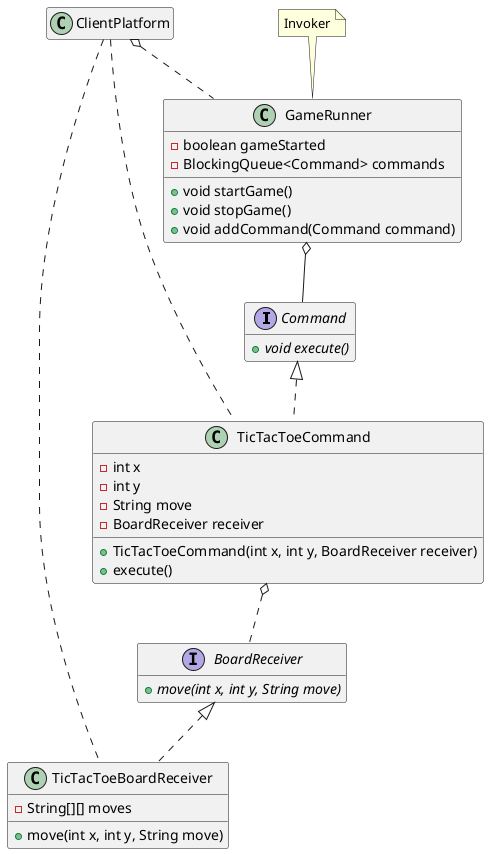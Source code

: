 @startuml

interface Command {
    + {abstract} void execute()
}

interface BoardReceiver {
    + {abstract} move(int x, int y, String move)
}

class TicTacToeBoardReceiver implements BoardReceiver {
    - String[][] moves

    + move(int x, int y, String move)
}

class TicTacToeCommand implements Command {
    - int x
    - int y
    - String move
    - BoardReceiver receiver

    + TicTacToeCommand(int x, int y, BoardReceiver receiver)
    + execute()
}
TicTacToeCommand o.. BoardReceiver

class GameRunner {
    - boolean gameStarted
    - BlockingQueue<Command> commands

    + void startGame()
    + void stopGame()
    + void addCommand(Command command)
}
note top of GameRunner: Invoker

GameRunner o-- Command

class ClientPlatform

ClientPlatform .. TicTacToeBoardReceiver
ClientPlatform .. TicTacToeCommand
ClientPlatform o.. GameRunner

hide empty members
@enduml